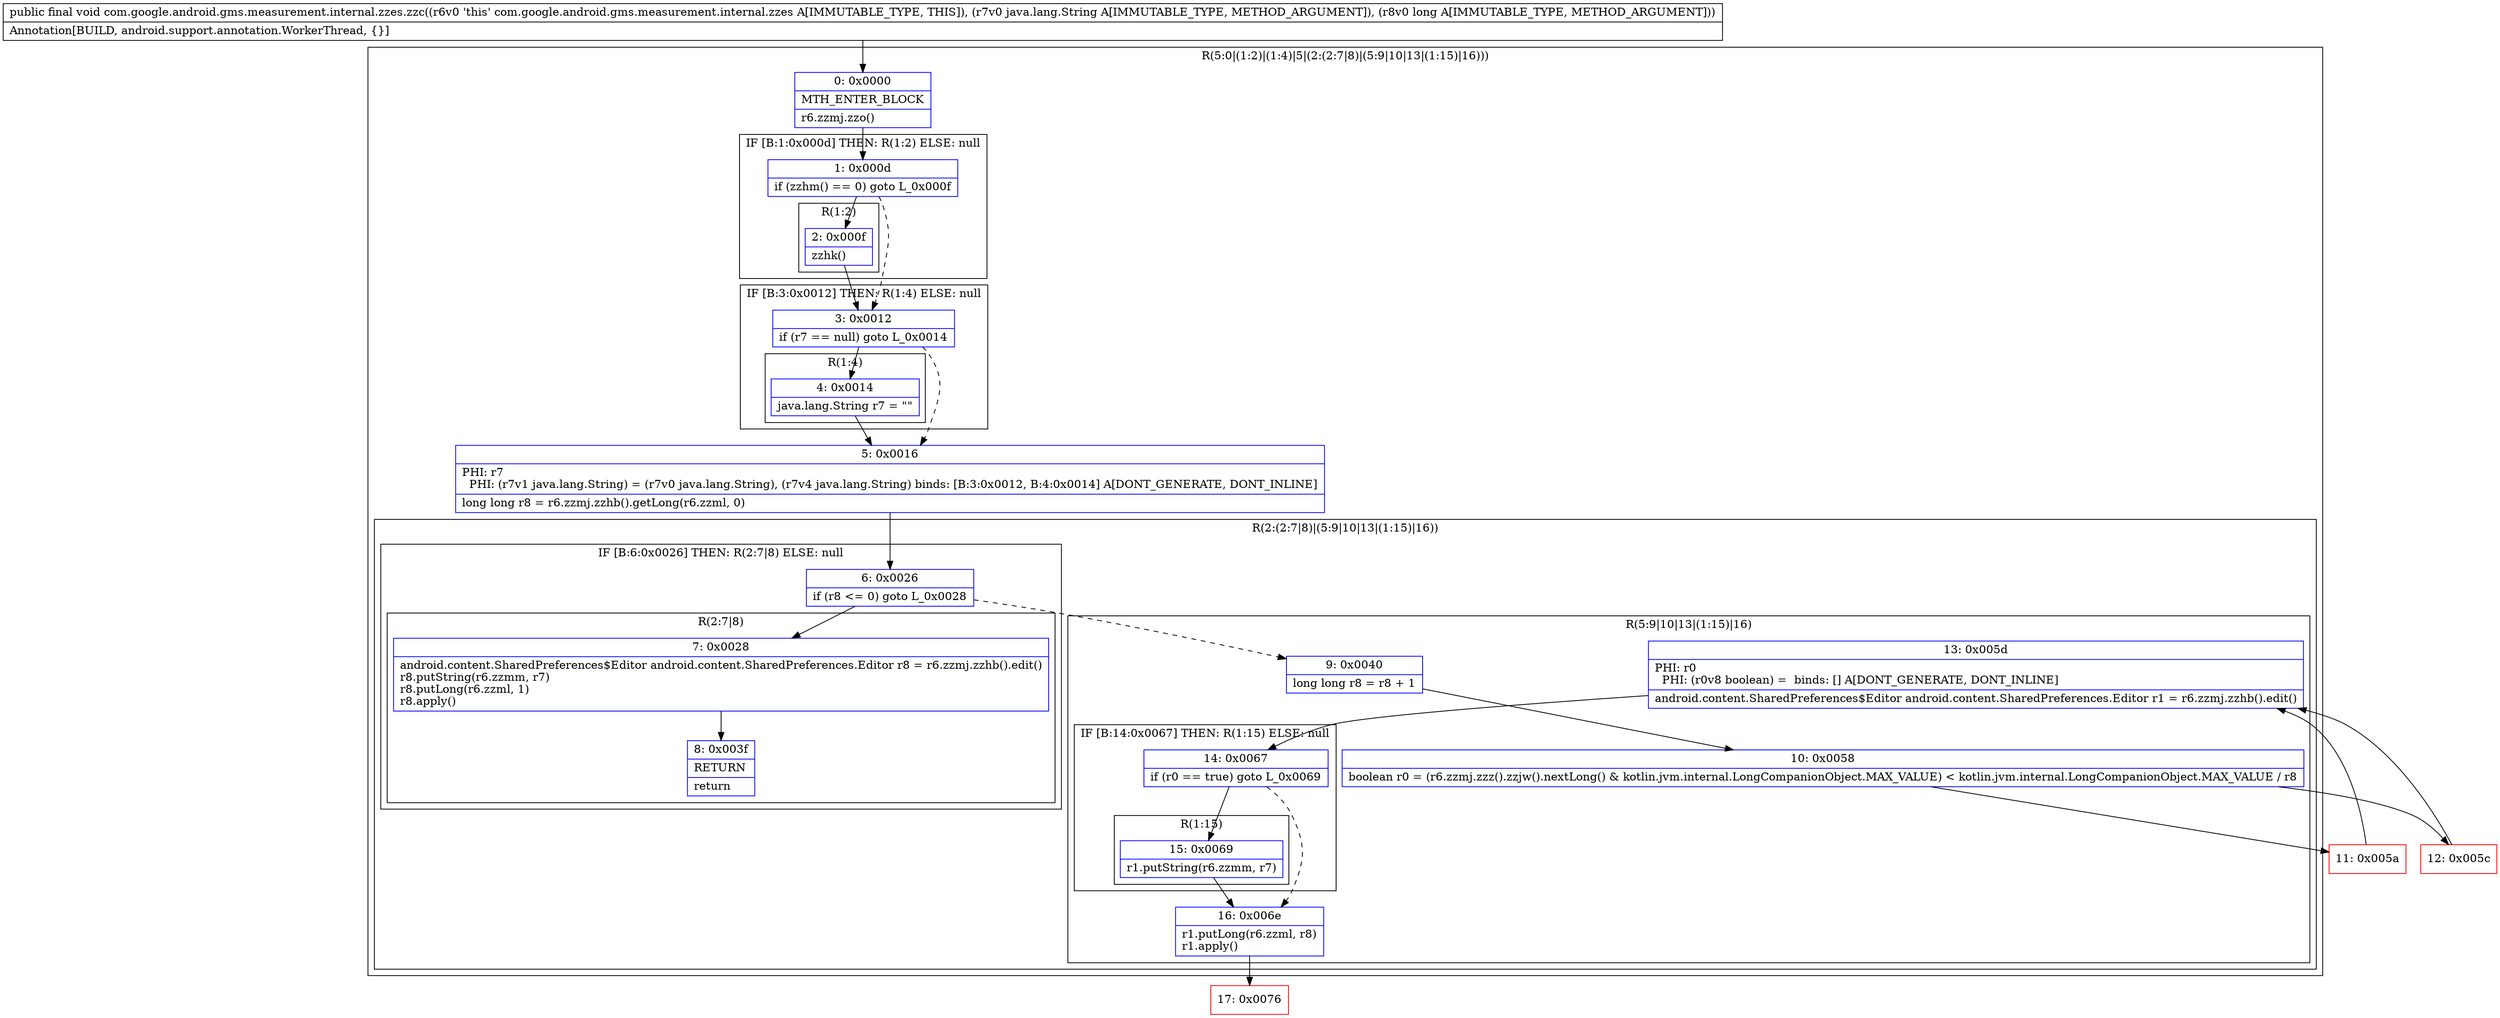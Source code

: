 digraph "CFG forcom.google.android.gms.measurement.internal.zzes.zzc(Ljava\/lang\/String;J)V" {
subgraph cluster_Region_1165795241 {
label = "R(5:0|(1:2)|(1:4)|5|(2:(2:7|8)|(5:9|10|13|(1:15)|16)))";
node [shape=record,color=blue];
Node_0 [shape=record,label="{0\:\ 0x0000|MTH_ENTER_BLOCK\l|r6.zzmj.zzo()\l}"];
subgraph cluster_IfRegion_874467114 {
label = "IF [B:1:0x000d] THEN: R(1:2) ELSE: null";
node [shape=record,color=blue];
Node_1 [shape=record,label="{1\:\ 0x000d|if (zzhm() == 0) goto L_0x000f\l}"];
subgraph cluster_Region_72405521 {
label = "R(1:2)";
node [shape=record,color=blue];
Node_2 [shape=record,label="{2\:\ 0x000f|zzhk()\l}"];
}
}
subgraph cluster_IfRegion_75015973 {
label = "IF [B:3:0x0012] THEN: R(1:4) ELSE: null";
node [shape=record,color=blue];
Node_3 [shape=record,label="{3\:\ 0x0012|if (r7 == null) goto L_0x0014\l}"];
subgraph cluster_Region_1851425911 {
label = "R(1:4)";
node [shape=record,color=blue];
Node_4 [shape=record,label="{4\:\ 0x0014|java.lang.String r7 = \"\"\l}"];
}
}
Node_5 [shape=record,label="{5\:\ 0x0016|PHI: r7 \l  PHI: (r7v1 java.lang.String) = (r7v0 java.lang.String), (r7v4 java.lang.String) binds: [B:3:0x0012, B:4:0x0014] A[DONT_GENERATE, DONT_INLINE]\l|long long r8 = r6.zzmj.zzhb().getLong(r6.zzml, 0)\l}"];
subgraph cluster_Region_552788105 {
label = "R(2:(2:7|8)|(5:9|10|13|(1:15)|16))";
node [shape=record,color=blue];
subgraph cluster_IfRegion_1061166399 {
label = "IF [B:6:0x0026] THEN: R(2:7|8) ELSE: null";
node [shape=record,color=blue];
Node_6 [shape=record,label="{6\:\ 0x0026|if (r8 \<= 0) goto L_0x0028\l}"];
subgraph cluster_Region_365154190 {
label = "R(2:7|8)";
node [shape=record,color=blue];
Node_7 [shape=record,label="{7\:\ 0x0028|android.content.SharedPreferences$Editor android.content.SharedPreferences.Editor r8 = r6.zzmj.zzhb().edit()\lr8.putString(r6.zzmm, r7)\lr8.putLong(r6.zzml, 1)\lr8.apply()\l}"];
Node_8 [shape=record,label="{8\:\ 0x003f|RETURN\l|return\l}"];
}
}
subgraph cluster_Region_1434703654 {
label = "R(5:9|10|13|(1:15)|16)";
node [shape=record,color=blue];
Node_9 [shape=record,label="{9\:\ 0x0040|long long r8 = r8 + 1\l}"];
Node_10 [shape=record,label="{10\:\ 0x0058|boolean r0 = (r6.zzmj.zzz().zzjw().nextLong() & kotlin.jvm.internal.LongCompanionObject.MAX_VALUE) \< kotlin.jvm.internal.LongCompanionObject.MAX_VALUE \/ r8\l}"];
Node_13 [shape=record,label="{13\:\ 0x005d|PHI: r0 \l  PHI: (r0v8 boolean) =  binds: [] A[DONT_GENERATE, DONT_INLINE]\l|android.content.SharedPreferences$Editor android.content.SharedPreferences.Editor r1 = r6.zzmj.zzhb().edit()\l}"];
subgraph cluster_IfRegion_192266510 {
label = "IF [B:14:0x0067] THEN: R(1:15) ELSE: null";
node [shape=record,color=blue];
Node_14 [shape=record,label="{14\:\ 0x0067|if (r0 == true) goto L_0x0069\l}"];
subgraph cluster_Region_710252062 {
label = "R(1:15)";
node [shape=record,color=blue];
Node_15 [shape=record,label="{15\:\ 0x0069|r1.putString(r6.zzmm, r7)\l}"];
}
}
Node_16 [shape=record,label="{16\:\ 0x006e|r1.putLong(r6.zzml, r8)\lr1.apply()\l}"];
}
}
}
Node_11 [shape=record,color=red,label="{11\:\ 0x005a}"];
Node_12 [shape=record,color=red,label="{12\:\ 0x005c}"];
Node_17 [shape=record,color=red,label="{17\:\ 0x0076}"];
MethodNode[shape=record,label="{public final void com.google.android.gms.measurement.internal.zzes.zzc((r6v0 'this' com.google.android.gms.measurement.internal.zzes A[IMMUTABLE_TYPE, THIS]), (r7v0 java.lang.String A[IMMUTABLE_TYPE, METHOD_ARGUMENT]), (r8v0 long A[IMMUTABLE_TYPE, METHOD_ARGUMENT]))  | Annotation[BUILD, android.support.annotation.WorkerThread, \{\}]\l}"];
MethodNode -> Node_0;
Node_0 -> Node_1;
Node_1 -> Node_2;
Node_1 -> Node_3[style=dashed];
Node_2 -> Node_3;
Node_3 -> Node_4;
Node_3 -> Node_5[style=dashed];
Node_4 -> Node_5;
Node_5 -> Node_6;
Node_6 -> Node_7;
Node_6 -> Node_9[style=dashed];
Node_7 -> Node_8;
Node_9 -> Node_10;
Node_10 -> Node_11;
Node_10 -> Node_12;
Node_13 -> Node_14;
Node_14 -> Node_15;
Node_14 -> Node_16[style=dashed];
Node_15 -> Node_16;
Node_16 -> Node_17;
Node_11 -> Node_13;
Node_12 -> Node_13;
}

